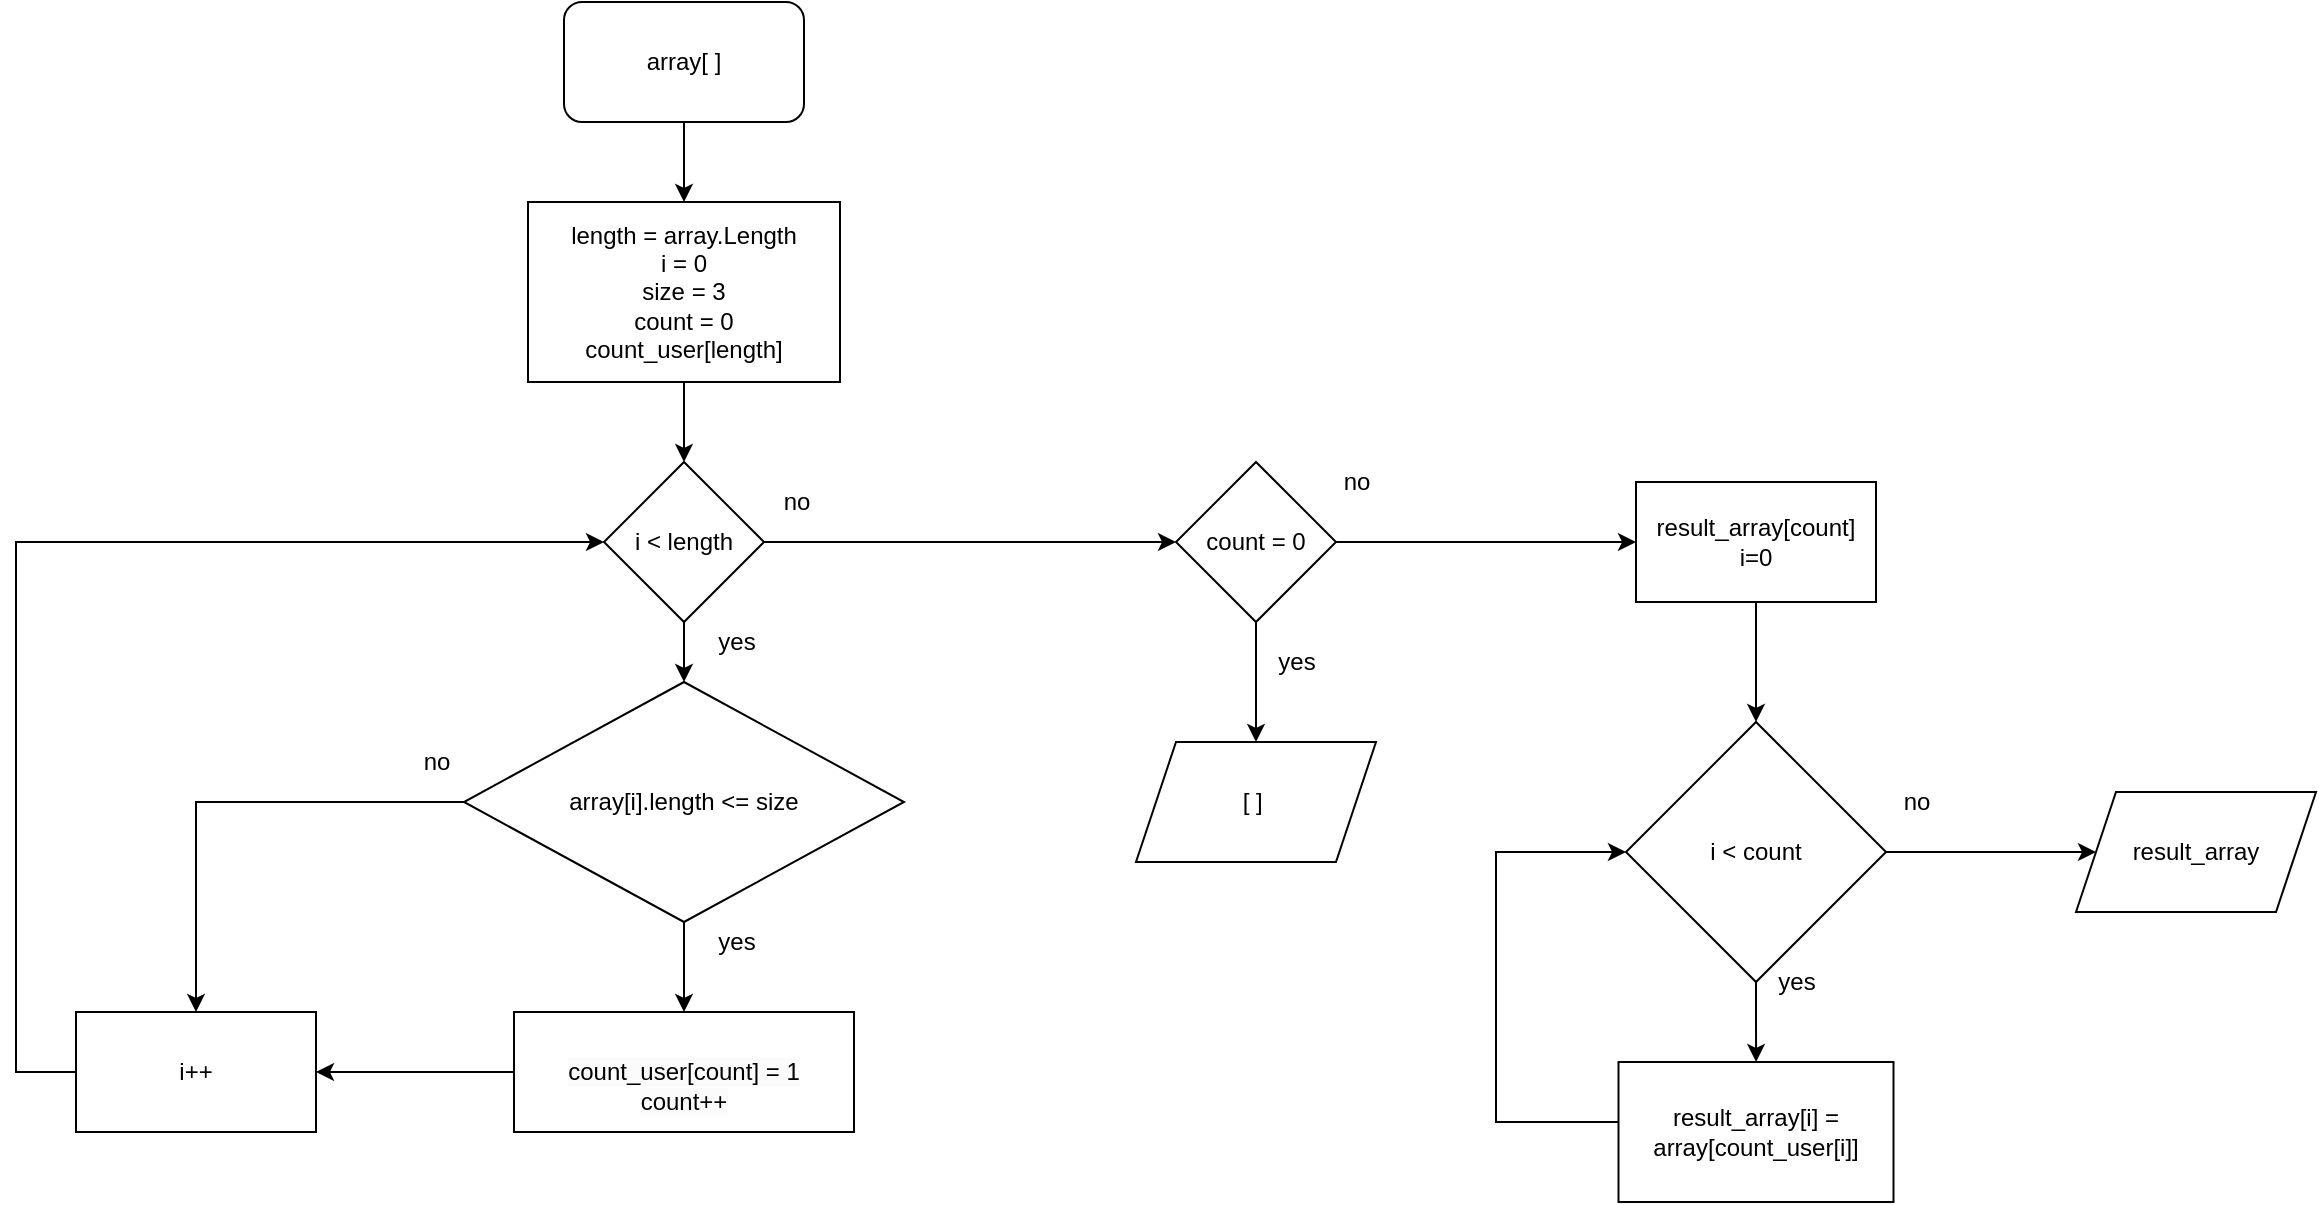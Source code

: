 <mxfile version="20.8.18" type="device"><diagram name="Страница 1" id="eGbR5H22Ec6jXtGNr2wa"><mxGraphModel dx="880" dy="452" grid="1" gridSize="10" guides="1" tooltips="1" connect="1" arrows="1" fold="1" page="1" pageScale="1" pageWidth="827" pageHeight="1169" math="0" shadow="0"><root><mxCell id="0"/><mxCell id="1" parent="0"/><mxCell id="JVkVYG4GB4rgc89w1tC7-13" value="" style="edgeStyle=orthogonalEdgeStyle;rounded=0;orthogonalLoop=1;jettySize=auto;html=1;" edge="1" parent="1" source="JVkVYG4GB4rgc89w1tC7-1" target="JVkVYG4GB4rgc89w1tC7-2"><mxGeometry relative="1" as="geometry"/></mxCell><mxCell id="JVkVYG4GB4rgc89w1tC7-1" value="array[ ]" style="rounded=1;whiteSpace=wrap;html=1;" vertex="1" parent="1"><mxGeometry x="354" y="20" width="120" height="60" as="geometry"/></mxCell><mxCell id="JVkVYG4GB4rgc89w1tC7-14" value="" style="edgeStyle=orthogonalEdgeStyle;rounded=0;orthogonalLoop=1;jettySize=auto;html=1;" edge="1" parent="1" source="JVkVYG4GB4rgc89w1tC7-2" target="JVkVYG4GB4rgc89w1tC7-3"><mxGeometry relative="1" as="geometry"/></mxCell><mxCell id="JVkVYG4GB4rgc89w1tC7-2" value="length = array.Length&lt;br&gt;i = 0&lt;br&gt;size = 3&lt;br&gt;count = 0&lt;br&gt;count_user[length]" style="rounded=0;whiteSpace=wrap;html=1;" vertex="1" parent="1"><mxGeometry x="336" y="120" width="156" height="90" as="geometry"/></mxCell><mxCell id="JVkVYG4GB4rgc89w1tC7-15" style="edgeStyle=orthogonalEdgeStyle;rounded=0;orthogonalLoop=1;jettySize=auto;html=1;" edge="1" parent="1" source="JVkVYG4GB4rgc89w1tC7-3" target="JVkVYG4GB4rgc89w1tC7-7"><mxGeometry relative="1" as="geometry"/></mxCell><mxCell id="JVkVYG4GB4rgc89w1tC7-17" value="" style="edgeStyle=orthogonalEdgeStyle;rounded=0;orthogonalLoop=1;jettySize=auto;html=1;" edge="1" parent="1" source="JVkVYG4GB4rgc89w1tC7-3" target="JVkVYG4GB4rgc89w1tC7-4"><mxGeometry relative="1" as="geometry"/></mxCell><mxCell id="JVkVYG4GB4rgc89w1tC7-3" value="i &amp;lt; length" style="rhombus;whiteSpace=wrap;html=1;" vertex="1" parent="1"><mxGeometry x="374" y="250" width="80" height="80" as="geometry"/></mxCell><mxCell id="JVkVYG4GB4rgc89w1tC7-22" style="edgeStyle=orthogonalEdgeStyle;rounded=0;orthogonalLoop=1;jettySize=auto;html=1;entryX=0.5;entryY=0;entryDx=0;entryDy=0;" edge="1" parent="1" source="JVkVYG4GB4rgc89w1tC7-4" target="JVkVYG4GB4rgc89w1tC7-6"><mxGeometry relative="1" as="geometry"/></mxCell><mxCell id="JVkVYG4GB4rgc89w1tC7-28" value="" style="edgeStyle=orthogonalEdgeStyle;rounded=0;orthogonalLoop=1;jettySize=auto;html=1;" edge="1" parent="1" source="JVkVYG4GB4rgc89w1tC7-4" target="JVkVYG4GB4rgc89w1tC7-25"><mxGeometry relative="1" as="geometry"/></mxCell><mxCell id="JVkVYG4GB4rgc89w1tC7-4" value="array[i].length &amp;lt;= size" style="rhombus;whiteSpace=wrap;html=1;" vertex="1" parent="1"><mxGeometry x="304" y="360" width="220" height="120" as="geometry"/></mxCell><mxCell id="JVkVYG4GB4rgc89w1tC7-24" style="edgeStyle=orthogonalEdgeStyle;rounded=0;orthogonalLoop=1;jettySize=auto;html=1;entryX=0;entryY=0.5;entryDx=0;entryDy=0;" edge="1" parent="1" source="JVkVYG4GB4rgc89w1tC7-6" target="JVkVYG4GB4rgc89w1tC7-3"><mxGeometry relative="1" as="geometry"><Array as="points"><mxPoint x="80" y="555"/><mxPoint x="80" y="290"/></Array></mxGeometry></mxCell><mxCell id="JVkVYG4GB4rgc89w1tC7-6" value="i++" style="rounded=0;whiteSpace=wrap;html=1;" vertex="1" parent="1"><mxGeometry x="110" y="525" width="120" height="60" as="geometry"/></mxCell><mxCell id="JVkVYG4GB4rgc89w1tC7-30" value="" style="edgeStyle=orthogonalEdgeStyle;rounded=0;orthogonalLoop=1;jettySize=auto;html=1;" edge="1" parent="1" source="JVkVYG4GB4rgc89w1tC7-7" target="JVkVYG4GB4rgc89w1tC7-8"><mxGeometry relative="1" as="geometry"/></mxCell><mxCell id="JVkVYG4GB4rgc89w1tC7-33" style="edgeStyle=orthogonalEdgeStyle;rounded=0;orthogonalLoop=1;jettySize=auto;html=1;entryX=0;entryY=0.5;entryDx=0;entryDy=0;" edge="1" parent="1" source="JVkVYG4GB4rgc89w1tC7-7" target="JVkVYG4GB4rgc89w1tC7-9"><mxGeometry relative="1" as="geometry"/></mxCell><mxCell id="JVkVYG4GB4rgc89w1tC7-7" value="count = 0" style="rhombus;whiteSpace=wrap;html=1;" vertex="1" parent="1"><mxGeometry x="660" y="250" width="80" height="80" as="geometry"/></mxCell><mxCell id="JVkVYG4GB4rgc89w1tC7-8" value="[ ]&amp;nbsp;" style="shape=parallelogram;perimeter=parallelogramPerimeter;whiteSpace=wrap;html=1;fixedSize=1;" vertex="1" parent="1"><mxGeometry x="640" y="390" width="120" height="60" as="geometry"/></mxCell><mxCell id="JVkVYG4GB4rgc89w1tC7-34" value="" style="edgeStyle=orthogonalEdgeStyle;rounded=0;orthogonalLoop=1;jettySize=auto;html=1;" edge="1" parent="1" source="JVkVYG4GB4rgc89w1tC7-9" target="JVkVYG4GB4rgc89w1tC7-10"><mxGeometry relative="1" as="geometry"/></mxCell><mxCell id="JVkVYG4GB4rgc89w1tC7-9" value="result_array[count]&lt;br&gt;i=0" style="rounded=0;whiteSpace=wrap;html=1;" vertex="1" parent="1"><mxGeometry x="890" y="260" width="120" height="60" as="geometry"/></mxCell><mxCell id="JVkVYG4GB4rgc89w1tC7-35" value="" style="edgeStyle=orthogonalEdgeStyle;rounded=0;orthogonalLoop=1;jettySize=auto;html=1;" edge="1" parent="1" source="JVkVYG4GB4rgc89w1tC7-10" target="JVkVYG4GB4rgc89w1tC7-11"><mxGeometry relative="1" as="geometry"/></mxCell><mxCell id="JVkVYG4GB4rgc89w1tC7-36" value="" style="edgeStyle=orthogonalEdgeStyle;rounded=0;orthogonalLoop=1;jettySize=auto;html=1;" edge="1" parent="1" source="JVkVYG4GB4rgc89w1tC7-10" target="JVkVYG4GB4rgc89w1tC7-12"><mxGeometry relative="1" as="geometry"/></mxCell><mxCell id="JVkVYG4GB4rgc89w1tC7-10" value="i &amp;lt; count" style="rhombus;whiteSpace=wrap;html=1;" vertex="1" parent="1"><mxGeometry x="885" y="380" width="130" height="130" as="geometry"/></mxCell><mxCell id="JVkVYG4GB4rgc89w1tC7-39" style="edgeStyle=orthogonalEdgeStyle;rounded=0;orthogonalLoop=1;jettySize=auto;html=1;entryX=0;entryY=0.5;entryDx=0;entryDy=0;" edge="1" parent="1" source="JVkVYG4GB4rgc89w1tC7-11" target="JVkVYG4GB4rgc89w1tC7-10"><mxGeometry relative="1" as="geometry"><mxPoint x="810" y="440" as="targetPoint"/><Array as="points"><mxPoint x="820" y="580"/><mxPoint x="820" y="445"/></Array></mxGeometry></mxCell><mxCell id="JVkVYG4GB4rgc89w1tC7-11" value="result_array[i] = &lt;br&gt;array[count_user[i]]" style="rounded=0;whiteSpace=wrap;html=1;" vertex="1" parent="1"><mxGeometry x="881.25" y="550" width="137.5" height="70" as="geometry"/></mxCell><mxCell id="JVkVYG4GB4rgc89w1tC7-12" value="result_array" style="shape=parallelogram;perimeter=parallelogramPerimeter;whiteSpace=wrap;html=1;fixedSize=1;" vertex="1" parent="1"><mxGeometry x="1110" y="415" width="120" height="60" as="geometry"/></mxCell><mxCell id="JVkVYG4GB4rgc89w1tC7-16" value="no" style="text;html=1;align=center;verticalAlign=middle;resizable=0;points=[];autosize=1;strokeColor=none;fillColor=none;" vertex="1" parent="1"><mxGeometry x="450" y="255" width="40" height="30" as="geometry"/></mxCell><mxCell id="JVkVYG4GB4rgc89w1tC7-18" value="yes" style="text;html=1;align=center;verticalAlign=middle;resizable=0;points=[];autosize=1;strokeColor=none;fillColor=none;" vertex="1" parent="1"><mxGeometry x="420" y="325" width="40" height="30" as="geometry"/></mxCell><mxCell id="JVkVYG4GB4rgc89w1tC7-20" value="yes" style="text;html=1;align=center;verticalAlign=middle;resizable=0;points=[];autosize=1;strokeColor=none;fillColor=none;" vertex="1" parent="1"><mxGeometry x="420" y="475" width="40" height="30" as="geometry"/></mxCell><mxCell id="JVkVYG4GB4rgc89w1tC7-23" value="no" style="text;html=1;align=center;verticalAlign=middle;resizable=0;points=[];autosize=1;strokeColor=none;fillColor=none;" vertex="1" parent="1"><mxGeometry x="270" y="385" width="40" height="30" as="geometry"/></mxCell><mxCell id="JVkVYG4GB4rgc89w1tC7-29" value="" style="edgeStyle=orthogonalEdgeStyle;rounded=0;orthogonalLoop=1;jettySize=auto;html=1;" edge="1" parent="1" source="JVkVYG4GB4rgc89w1tC7-25" target="JVkVYG4GB4rgc89w1tC7-6"><mxGeometry relative="1" as="geometry"/></mxCell><mxCell id="JVkVYG4GB4rgc89w1tC7-25" value="&lt;br&gt;&lt;span style=&quot;color: rgb(0, 0, 0); font-family: Helvetica; font-size: 12px; font-style: normal; font-variant-ligatures: normal; font-variant-caps: normal; font-weight: 400; letter-spacing: normal; orphans: 2; text-align: center; text-indent: 0px; text-transform: none; widows: 2; word-spacing: 0px; -webkit-text-stroke-width: 0px; background-color: rgb(251, 251, 251); text-decoration-thickness: initial; text-decoration-style: initial; text-decoration-color: initial; float: none; display: inline !important;&quot;&gt;count_user[count] = 1&lt;/span&gt;&lt;br style=&quot;border-color: var(--border-color); color: rgb(0, 0, 0); font-family: Helvetica; font-size: 12px; font-style: normal; font-variant-ligatures: normal; font-variant-caps: normal; font-weight: 400; letter-spacing: normal; orphans: 2; text-align: center; text-indent: 0px; text-transform: none; widows: 2; word-spacing: 0px; -webkit-text-stroke-width: 0px; background-color: rgb(251, 251, 251); text-decoration-thickness: initial; text-decoration-style: initial; text-decoration-color: initial;&quot;&gt;&lt;span style=&quot;color: rgb(0, 0, 0); font-family: Helvetica; font-size: 12px; font-style: normal; font-variant-ligatures: normal; font-variant-caps: normal; font-weight: 400; letter-spacing: normal; orphans: 2; text-align: center; text-indent: 0px; text-transform: none; widows: 2; word-spacing: 0px; -webkit-text-stroke-width: 0px; background-color: rgb(251, 251, 251); text-decoration-thickness: initial; text-decoration-style: initial; text-decoration-color: initial; float: none; display: inline !important;&quot;&gt;count++&lt;/span&gt;" style="rounded=0;whiteSpace=wrap;html=1;" vertex="1" parent="1"><mxGeometry x="329" y="525" width="170" height="60" as="geometry"/></mxCell><mxCell id="JVkVYG4GB4rgc89w1tC7-31" value="yes" style="text;html=1;align=center;verticalAlign=middle;resizable=0;points=[];autosize=1;strokeColor=none;fillColor=none;" vertex="1" parent="1"><mxGeometry x="700" y="335" width="40" height="30" as="geometry"/></mxCell><mxCell id="JVkVYG4GB4rgc89w1tC7-32" value="no" style="text;html=1;align=center;verticalAlign=middle;resizable=0;points=[];autosize=1;strokeColor=none;fillColor=none;" vertex="1" parent="1"><mxGeometry x="730" y="245" width="40" height="30" as="geometry"/></mxCell><mxCell id="JVkVYG4GB4rgc89w1tC7-37" value="no" style="text;html=1;align=center;verticalAlign=middle;resizable=0;points=[];autosize=1;strokeColor=none;fillColor=none;" vertex="1" parent="1"><mxGeometry x="1010" y="405" width="40" height="30" as="geometry"/></mxCell><mxCell id="JVkVYG4GB4rgc89w1tC7-38" value="yes" style="text;html=1;align=center;verticalAlign=middle;resizable=0;points=[];autosize=1;strokeColor=none;fillColor=none;" vertex="1" parent="1"><mxGeometry x="950" y="495" width="40" height="30" as="geometry"/></mxCell></root></mxGraphModel></diagram></mxfile>